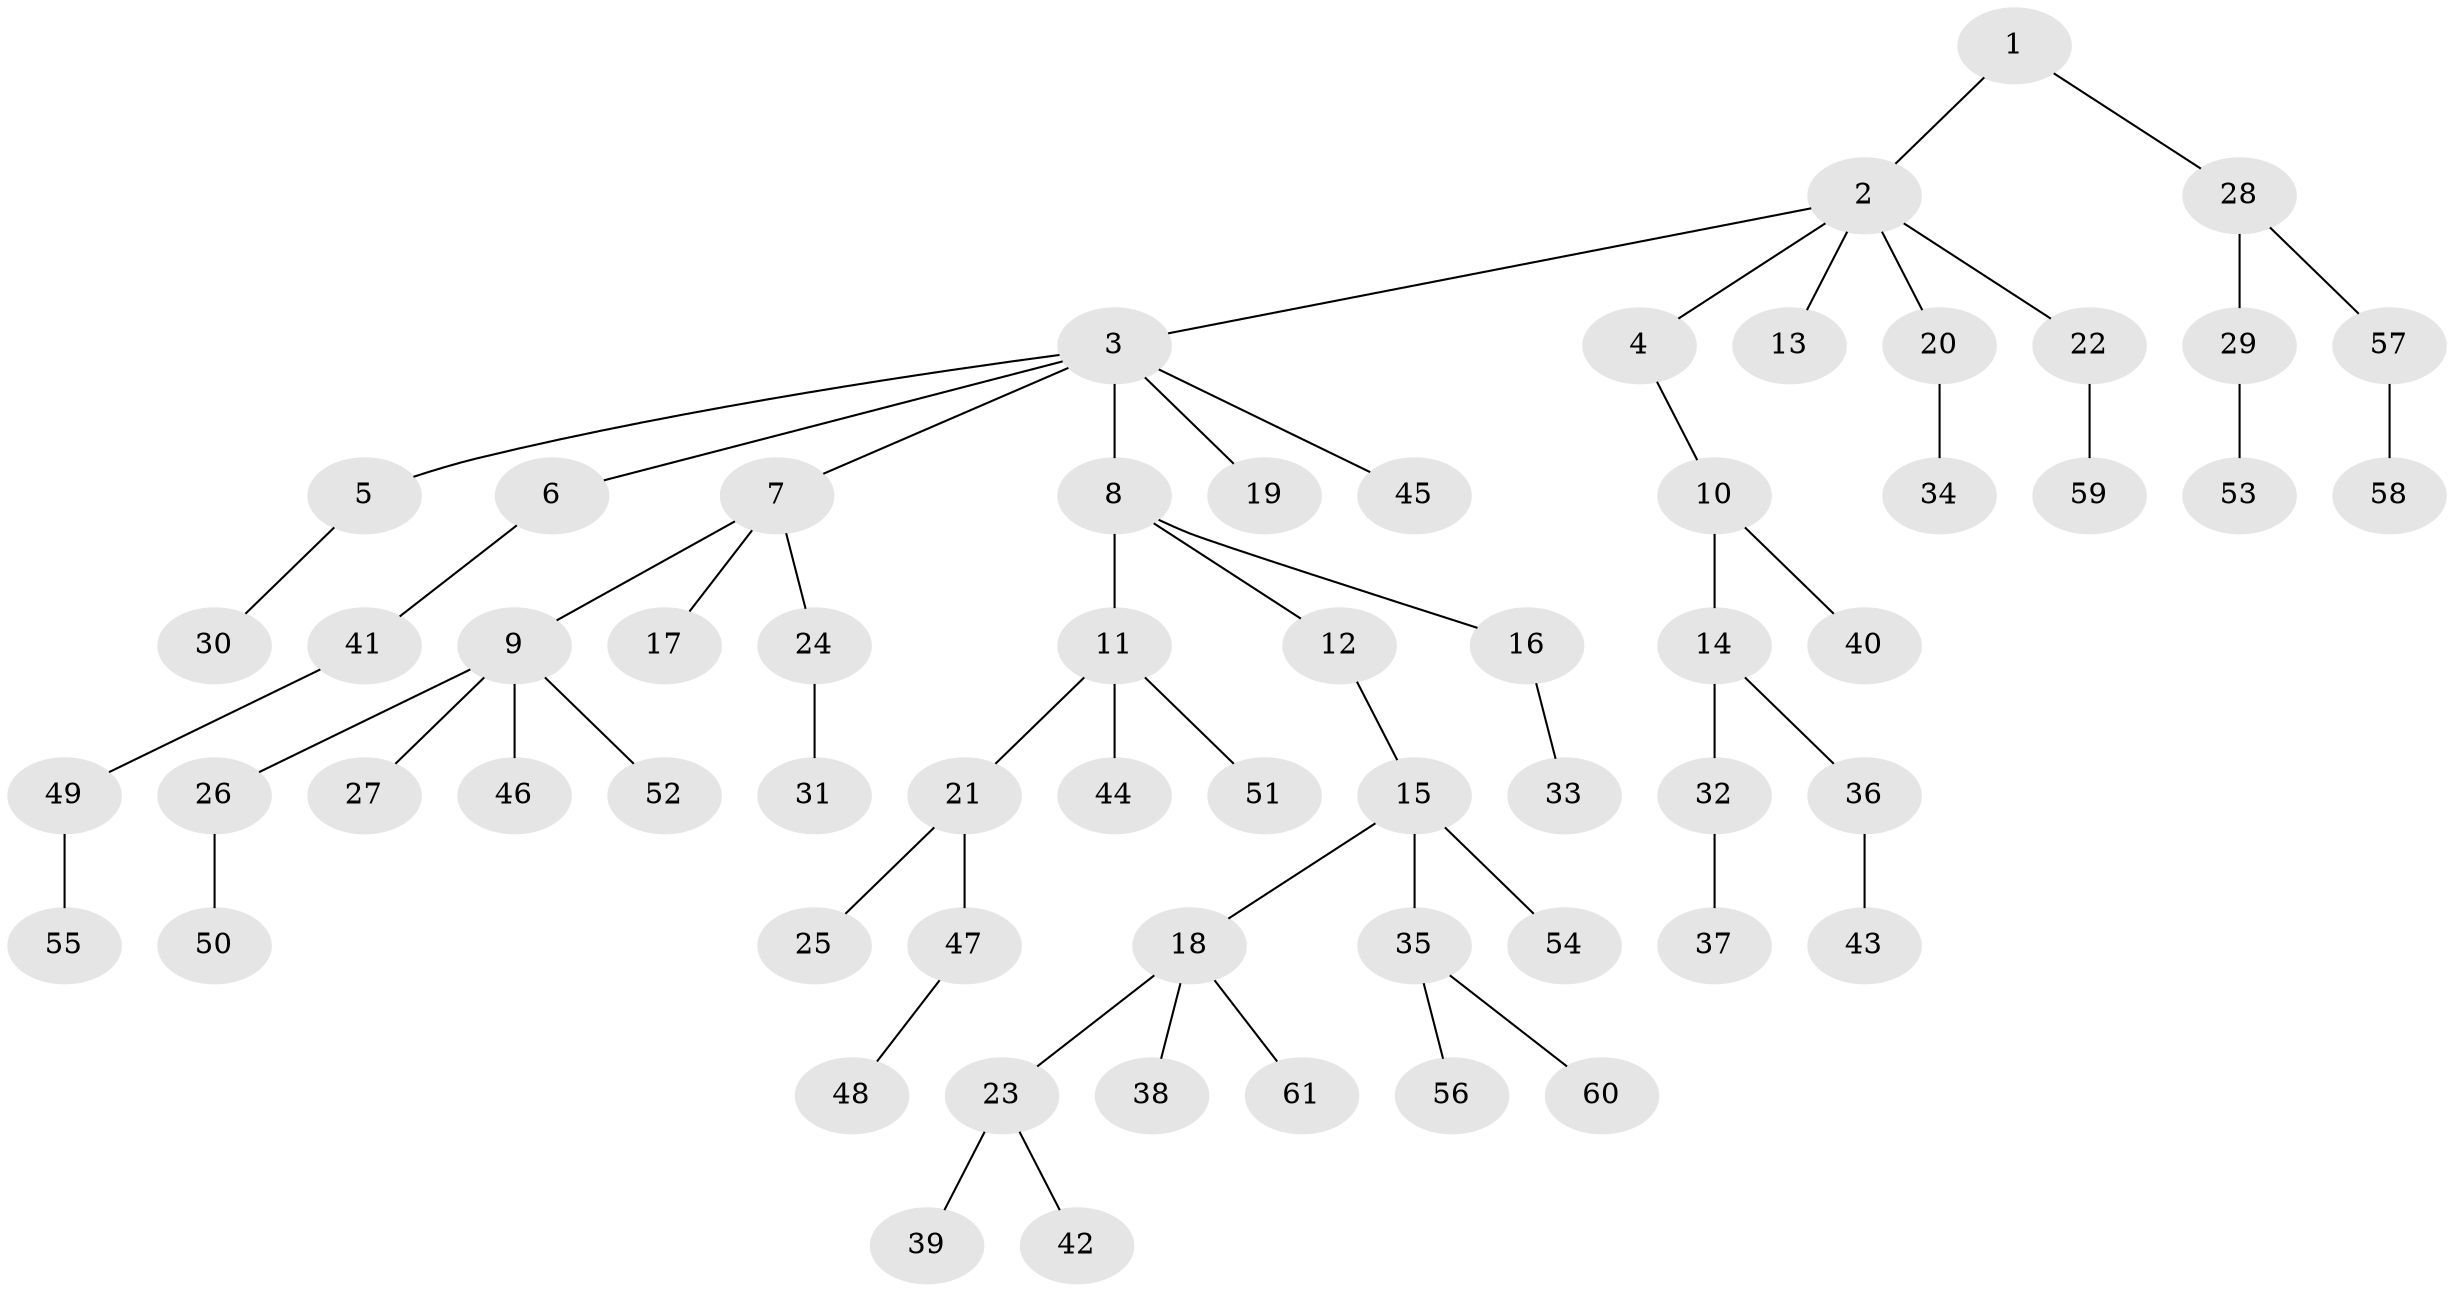 // coarse degree distribution, {2: 0.2857142857142857, 6: 0.023809523809523808, 7: 0.023809523809523808, 4: 0.07142857142857142, 3: 0.09523809523809523, 1: 0.5}
// Generated by graph-tools (version 1.1) at 2025/19/03/04/25 18:19:19]
// undirected, 61 vertices, 60 edges
graph export_dot {
graph [start="1"]
  node [color=gray90,style=filled];
  1;
  2;
  3;
  4;
  5;
  6;
  7;
  8;
  9;
  10;
  11;
  12;
  13;
  14;
  15;
  16;
  17;
  18;
  19;
  20;
  21;
  22;
  23;
  24;
  25;
  26;
  27;
  28;
  29;
  30;
  31;
  32;
  33;
  34;
  35;
  36;
  37;
  38;
  39;
  40;
  41;
  42;
  43;
  44;
  45;
  46;
  47;
  48;
  49;
  50;
  51;
  52;
  53;
  54;
  55;
  56;
  57;
  58;
  59;
  60;
  61;
  1 -- 2;
  1 -- 28;
  2 -- 3;
  2 -- 4;
  2 -- 13;
  2 -- 20;
  2 -- 22;
  3 -- 5;
  3 -- 6;
  3 -- 7;
  3 -- 8;
  3 -- 19;
  3 -- 45;
  4 -- 10;
  5 -- 30;
  6 -- 41;
  7 -- 9;
  7 -- 17;
  7 -- 24;
  8 -- 11;
  8 -- 12;
  8 -- 16;
  9 -- 26;
  9 -- 27;
  9 -- 46;
  9 -- 52;
  10 -- 14;
  10 -- 40;
  11 -- 21;
  11 -- 44;
  11 -- 51;
  12 -- 15;
  14 -- 32;
  14 -- 36;
  15 -- 18;
  15 -- 35;
  15 -- 54;
  16 -- 33;
  18 -- 23;
  18 -- 38;
  18 -- 61;
  20 -- 34;
  21 -- 25;
  21 -- 47;
  22 -- 59;
  23 -- 39;
  23 -- 42;
  24 -- 31;
  26 -- 50;
  28 -- 29;
  28 -- 57;
  29 -- 53;
  32 -- 37;
  35 -- 56;
  35 -- 60;
  36 -- 43;
  41 -- 49;
  47 -- 48;
  49 -- 55;
  57 -- 58;
}
